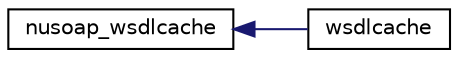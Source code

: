 digraph "Graphical Class Hierarchy"
{
 // LATEX_PDF_SIZE
  edge [fontname="Helvetica",fontsize="10",labelfontname="Helvetica",labelfontsize="10"];
  node [fontname="Helvetica",fontsize="10",shape=record];
  rankdir="LR";
  Node0 [label="nusoap_wsdlcache",height=0.2,width=0.4,color="black", fillcolor="white", style="filled",URL="$classnusoap__wsdlcache.html",tooltip=" "];
  Node0 -> Node1 [dir="back",color="midnightblue",fontsize="10",style="solid",fontname="Helvetica"];
  Node1 [label="wsdlcache",height=0.2,width=0.4,color="black", fillcolor="white", style="filled",URL="$classwsdlcache.html",tooltip=" "];
}
